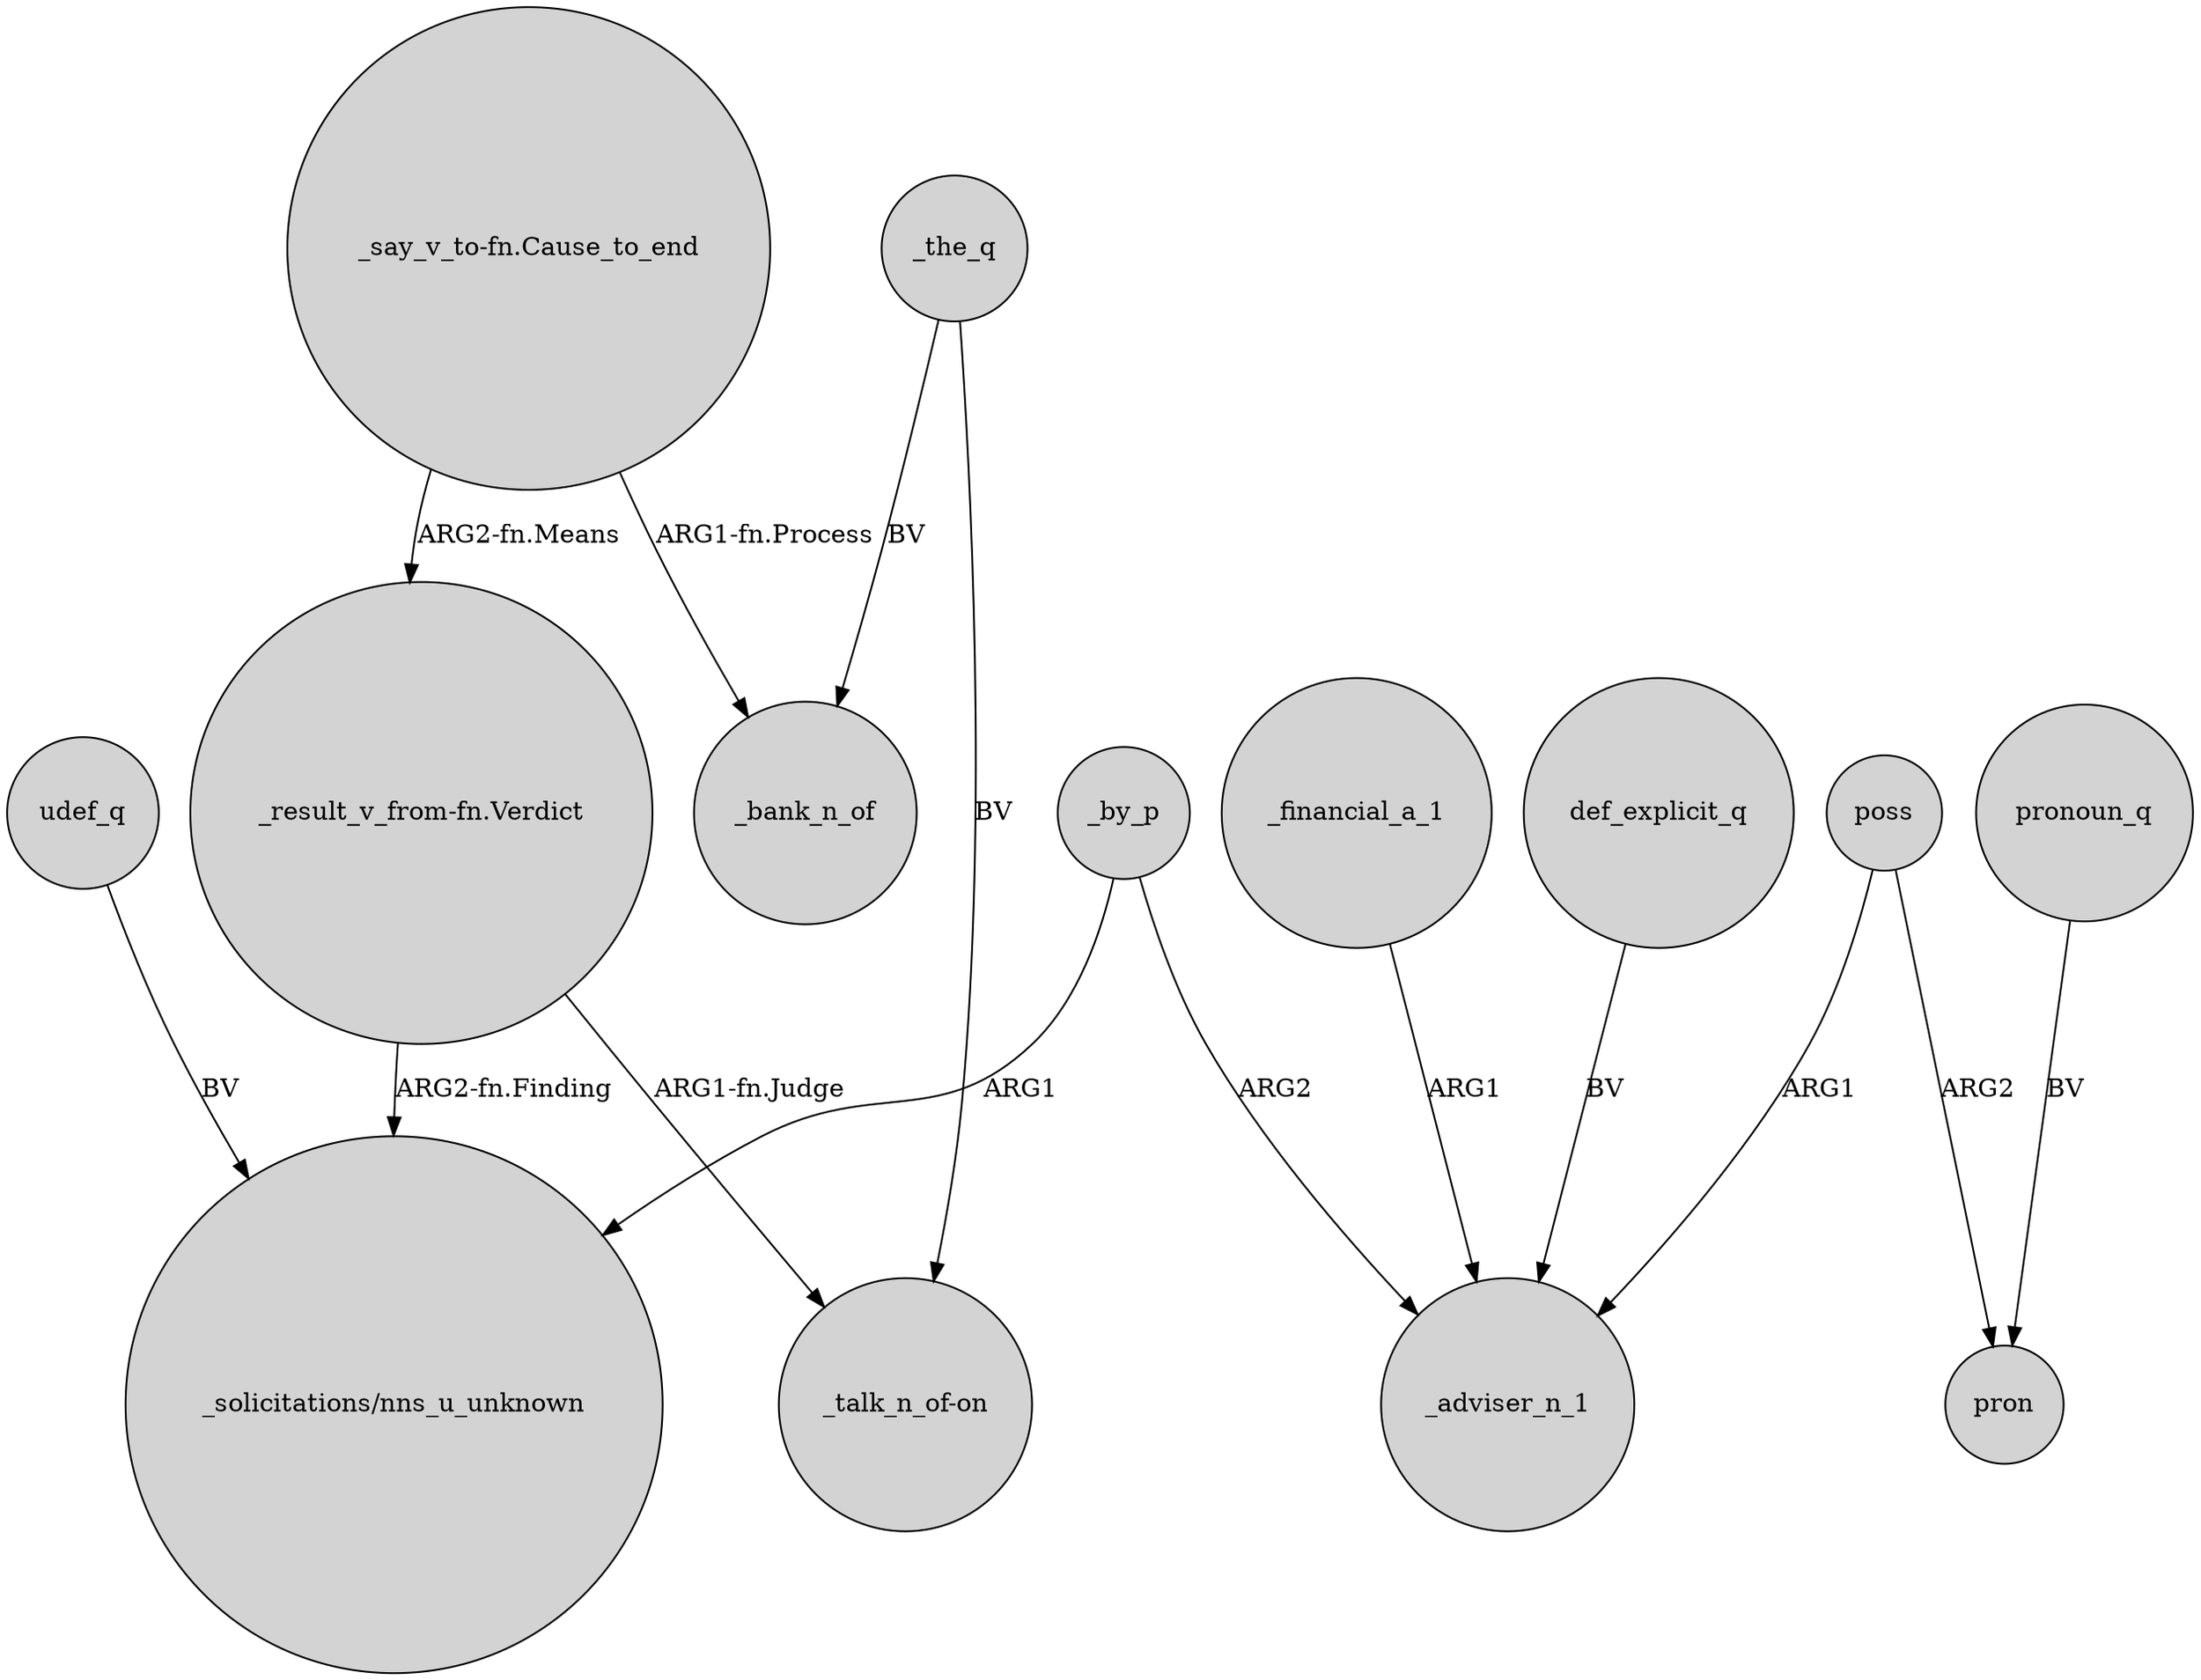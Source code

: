 digraph {
	node [shape=circle style=filled]
	"_result_v_from-fn.Verdict" -> "_solicitations/nns_u_unknown" [label="ARG2-fn.Finding"]
	"_say_v_to-fn.Cause_to_end" -> "_result_v_from-fn.Verdict" [label="ARG2-fn.Means"]
	udef_q -> "_solicitations/nns_u_unknown" [label=BV]
	_the_q -> "_talk_n_of-on" [label=BV]
	_the_q -> _bank_n_of [label=BV]
	def_explicit_q -> _adviser_n_1 [label=BV]
	_by_p -> _adviser_n_1 [label=ARG2]
	_by_p -> "_solicitations/nns_u_unknown" [label=ARG1]
	pronoun_q -> pron [label=BV]
	poss -> _adviser_n_1 [label=ARG1]
	"_result_v_from-fn.Verdict" -> "_talk_n_of-on" [label="ARG1-fn.Judge"]
	"_say_v_to-fn.Cause_to_end" -> _bank_n_of [label="ARG1-fn.Process"]
	poss -> pron [label=ARG2]
	_financial_a_1 -> _adviser_n_1 [label=ARG1]
}
